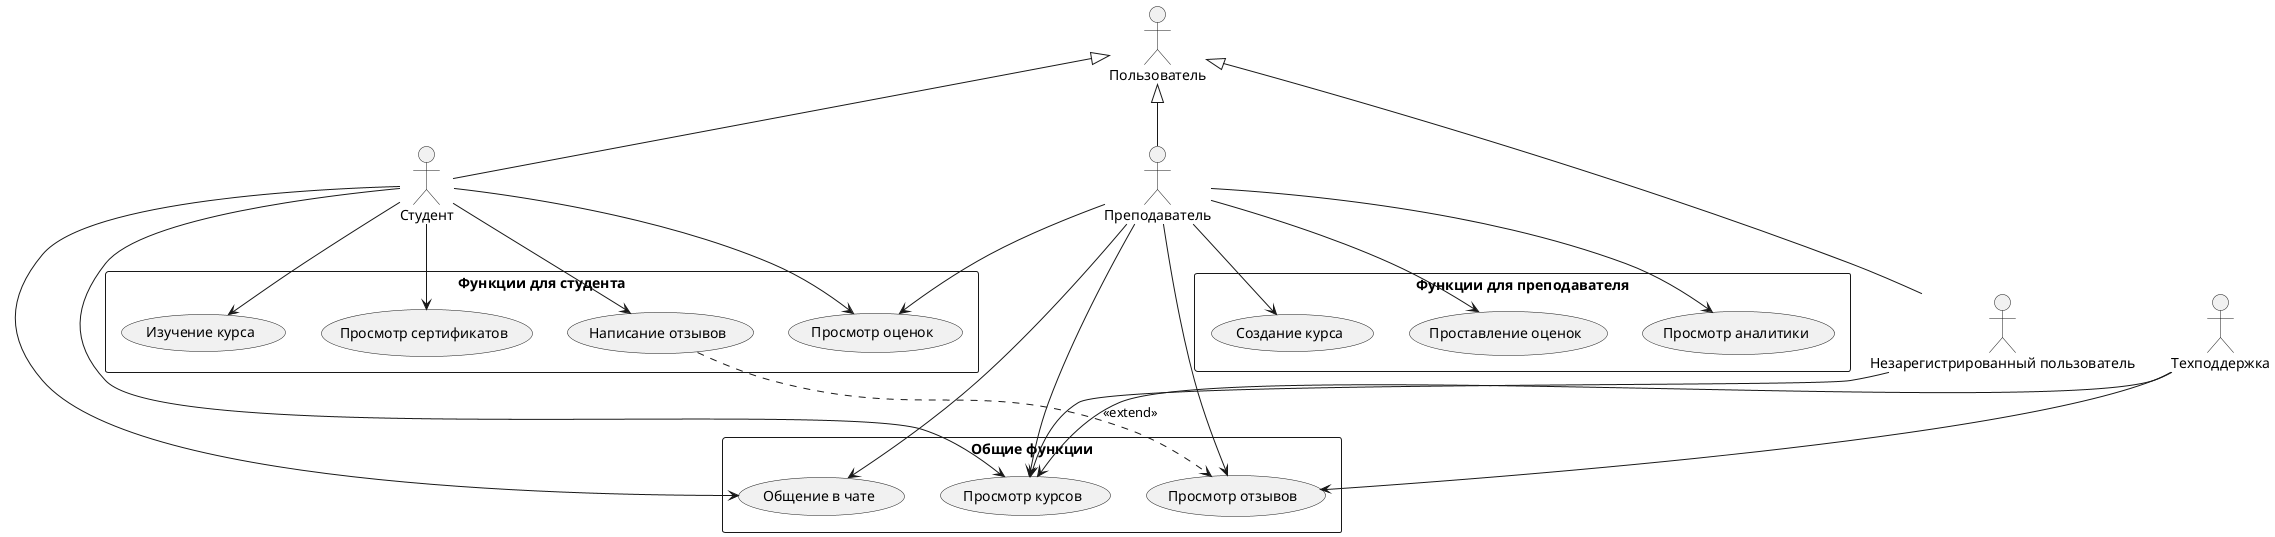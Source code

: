 @startuml
!define RECTANGLE class

actor Пользователь
actor Студент
actor Преподаватель
actor "Незарегистрированный пользователь"
actor Техподдержка

Пользователь <|-- Студент
Пользователь <|-- Преподаватель
Пользователь <|-- "Незарегистрированный пользователь"

rectangle "Общие функции" {
    usecase "Просмотр курсов" as UC1
    usecase "Общение в чате" as UC4
    usecase "Просмотр отзывов" as UC9
}

rectangle "Функции для студента" {
    usecase "Изучение курса" as UC2
    usecase "Просмотр сертификатов" as UC5
    usecase "Просмотр оценок" as UC6
    usecase "Написание отзывов" as UC8
}

rectangle "Функции для преподавателя" {
    usecase "Создание курса" as UC3
    usecase "Проставление оценок" as UC7
    usecase "Просмотр аналитики" as UC10
}


Студент --> UC1
Студент --> UC2
Студент --> UC4
Студент --> UC5
Студент --> UC6
Студент --> UC8

Преподаватель --> UC1
Преподаватель --> UC3
Преподаватель --> UC4
Преподаватель --> UC6
Преподаватель --> UC7
Преподаватель --> UC9
Преподаватель --> UC10

"Незарегистрированный пользователь" --> UC1
Техподдержка --> UC1
Техподдержка --> UC9


UC8 ..> UC9 : <<extend>>

@enduml
